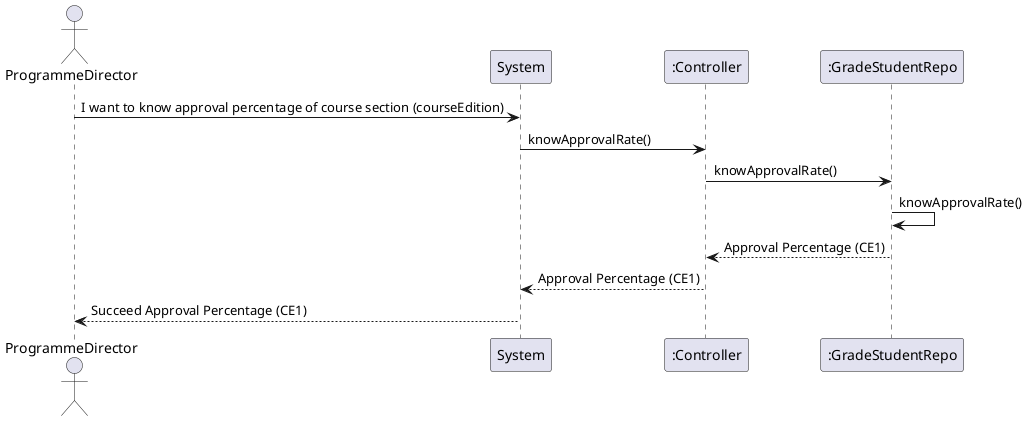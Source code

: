 @startuml
actor ProgrammeDirector

participant "System" as S
participant ":Controller" as C
participant ":GradeStudentRepo" as GSR

ProgrammeDirector -> S : I want to know approval percentage of course section (courseEdition)
S -> C : knowApprovalRate()
C -> GSR : knowApprovalRate()
GSR -> GSR :knowApprovalRate()
GSR --> C : Approval Percentage (CE1)
C --> S : Approval Percentage (CE1)
S --> ProgrammeDirector : Succeed Approval Percentage (CE1)

@enduml
